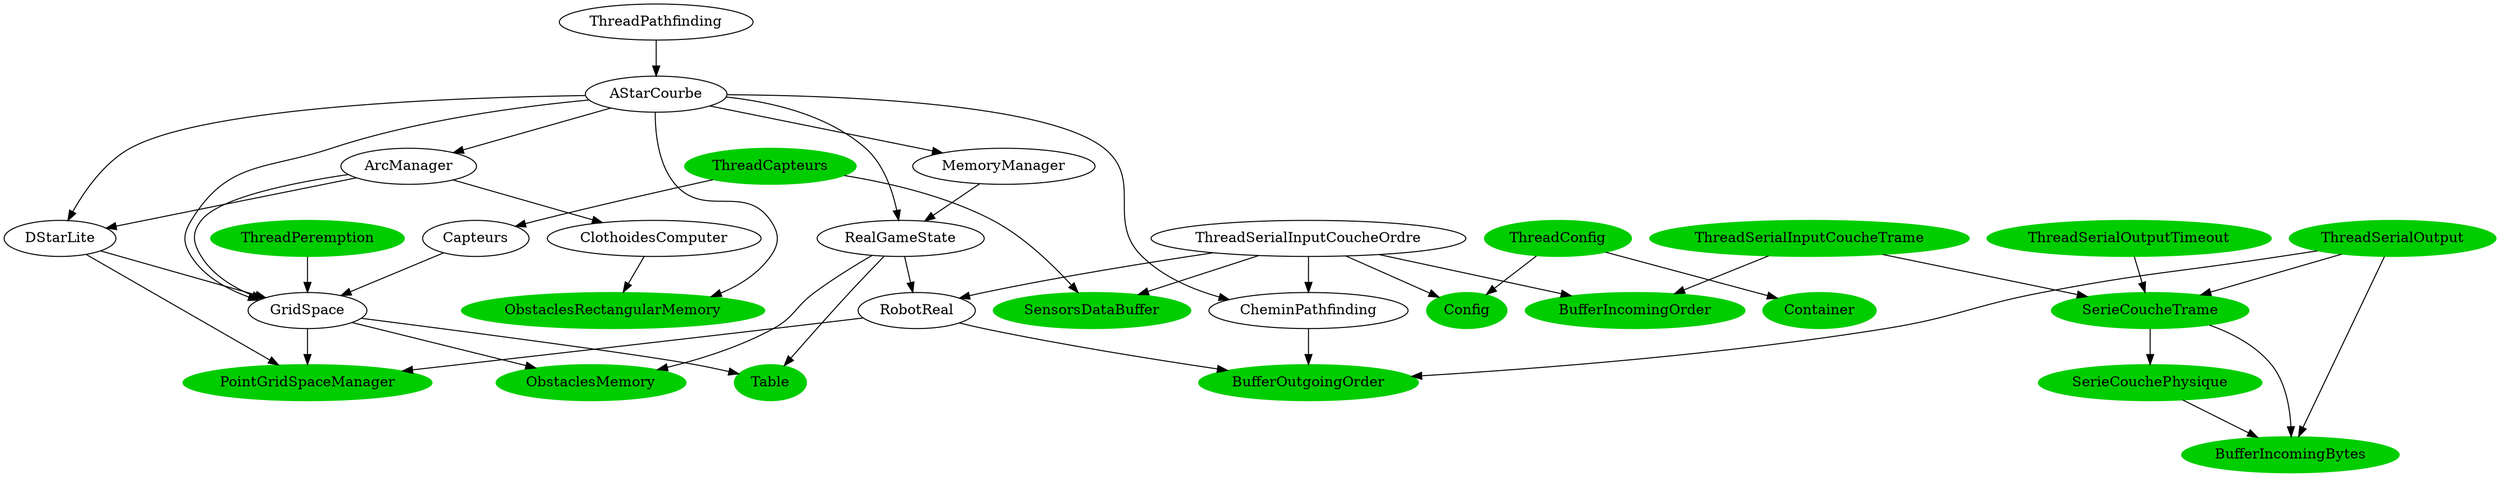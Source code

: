 digraph dependancesJava {
SensorsDataBuffer [color=green3, style=filled];
ThreadCapteurs -> SensorsDataBuffer;
Capteurs;
ThreadCapteurs -> Capteurs;
GridSpace;
Capteurs -> GridSpace;
ObstaclesMemory [color=green3, style=filled];
GridSpace -> ObstaclesMemory;
Table [color=green3, style=filled];
GridSpace -> Table;
PointGridSpaceManager [color=green3, style=filled];
GridSpace -> PointGridSpaceManager;
Config [color=green3, style=filled];
ThreadConfig -> Config;
Container [color=green3, style=filled];
ThreadConfig -> Container;
AStarCourbe;
ThreadPathfinding -> AStarCourbe;
DStarLite;
AStarCourbe -> DStarLite;
GridSpace;
DStarLite -> GridSpace;
PointGridSpaceManager [color=green3, style=filled];
DStarLite -> PointGridSpaceManager;
ArcManager;
AStarCourbe -> ArcManager;
GridSpace;
ArcManager -> GridSpace;
DStarLite;
ArcManager -> DStarLite;
ClothoidesComputer;
ArcManager -> ClothoidesComputer;
ObstaclesRectangularMemory [color=green3, style=filled];
ClothoidesComputer -> ObstaclesRectangularMemory;
RealGameState;
AStarCourbe -> RealGameState;
RobotReal;
RealGameState -> RobotReal;
BufferOutgoingOrder [color=green3, style=filled];
RobotReal -> BufferOutgoingOrder;
PointGridSpaceManager [color=green3, style=filled];
RobotReal -> PointGridSpaceManager;
ObstaclesMemory [color=green3, style=filled];
RealGameState -> ObstaclesMemory;
Table [color=green3, style=filled];
RealGameState -> Table;
CheminPathfinding;
AStarCourbe -> CheminPathfinding;
BufferOutgoingOrder [color=green3, style=filled];
CheminPathfinding -> BufferOutgoingOrder;
MemoryManager;
AStarCourbe -> MemoryManager;
RealGameState;
MemoryManager -> RealGameState;
GridSpace;
AStarCourbe -> GridSpace;
ObstaclesRectangularMemory [color=green3, style=filled];
AStarCourbe -> ObstaclesRectangularMemory;
GridSpace;
ThreadPeremption -> GridSpace;
Config [color=green3, style=filled];
ThreadSerialInputCoucheOrdre -> Config;
BufferIncomingOrder [color=green3, style=filled];
ThreadSerialInputCoucheOrdre -> BufferIncomingOrder;
SensorsDataBuffer [color=green3, style=filled];
ThreadSerialInputCoucheOrdre -> SensorsDataBuffer;
RobotReal;
ThreadSerialInputCoucheOrdre -> RobotReal;
CheminPathfinding;
ThreadSerialInputCoucheOrdre -> CheminPathfinding;
SerieCoucheTrame [color=green3, style=filled];
ThreadSerialInputCoucheTrame -> SerieCoucheTrame;
SerieCouchePhysique [color=green3, style=filled];
SerieCoucheTrame -> SerieCouchePhysique;
BufferIncomingBytes [color=green3, style=filled];
SerieCouchePhysique -> BufferIncomingBytes;
BufferIncomingBytes [color=green3, style=filled];
SerieCoucheTrame -> BufferIncomingBytes;
BufferIncomingOrder [color=green3, style=filled];
ThreadSerialInputCoucheTrame -> BufferIncomingOrder;
SerieCoucheTrame [color=green3, style=filled];
ThreadSerialOutput -> SerieCoucheTrame;
BufferOutgoingOrder [color=green3, style=filled];
ThreadSerialOutput -> BufferOutgoingOrder;
BufferIncomingBytes [color=green3, style=filled];
ThreadSerialOutput -> BufferIncomingBytes;
SerieCoucheTrame [color=green3, style=filled];
ThreadSerialOutputTimeout -> SerieCoucheTrame;
Config [color=green3, style=filled];
Table [color=green3, style=filled];
AStarCourbe;
ThreadCapteurs [color=green3, style=filled];
ThreadCapteurs [color=green3, style=filled];
ThreadConfig [color=green3, style=filled];
ThreadConfig [color=green3, style=filled];
ThreadPathfinding;
ThreadPathfinding;
ThreadPeremption [color=green3, style=filled];
ThreadPeremption [color=green3, style=filled];
ThreadSerialInputCoucheOrdre;
ThreadSerialInputCoucheOrdre;
ThreadSerialInputCoucheTrame [color=green3, style=filled];
ThreadSerialInputCoucheTrame [color=green3, style=filled];
ThreadSerialOutput [color=green3, style=filled];
ThreadSerialOutput [color=green3, style=filled];
ThreadSerialOutputTimeout [color=green3, style=filled];
ThreadSerialOutputTimeout [color=green3, style=filled];
}
